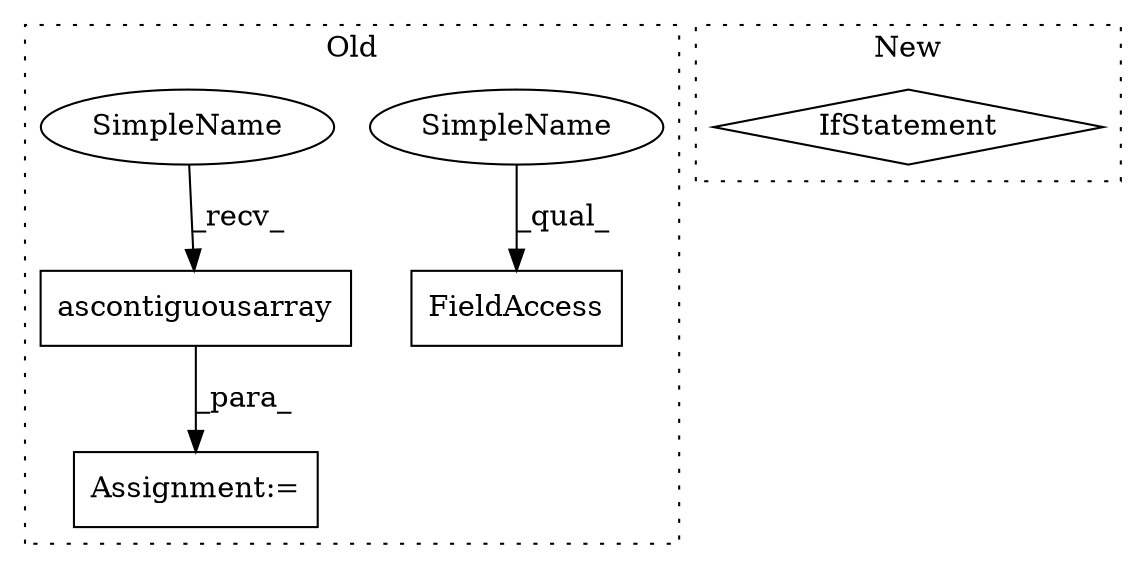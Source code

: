 digraph G {
subgraph cluster0 {
1 [label="ascontiguousarray" a="32" s="3883,3910" l="18,1" shape="box"];
3 [label="Assignment:=" a="7" s="3876" l="1" shape="box"];
4 [label="FieldAccess" a="22" s="4340" l="10" shape="box"];
5 [label="SimpleName" a="42" s="4340" l="5" shape="ellipse"];
6 [label="SimpleName" a="42" s="3877" l="5" shape="ellipse"];
label = "Old";
style="dotted";
}
subgraph cluster1 {
2 [label="IfStatement" a="25" s="4048,4077" l="4,2" shape="diamond"];
label = "New";
style="dotted";
}
1 -> 3 [label="_para_"];
5 -> 4 [label="_qual_"];
6 -> 1 [label="_recv_"];
}